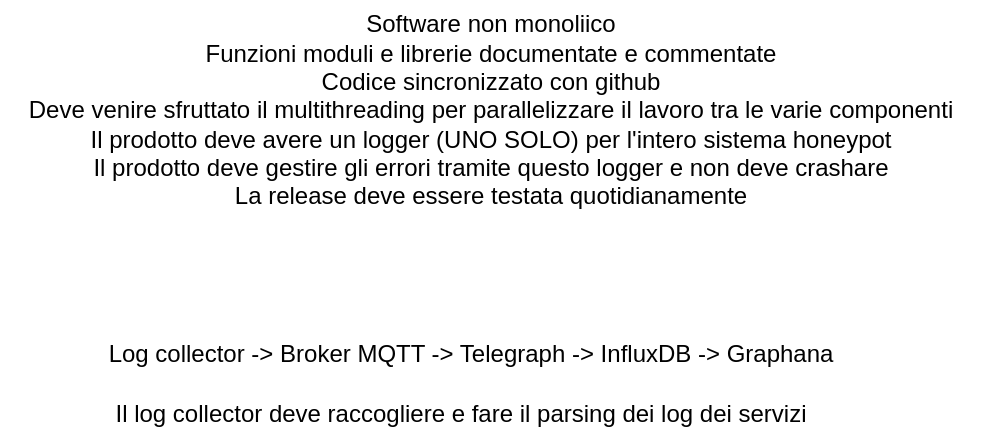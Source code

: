 <mxfile version="27.0.9" pages="3">
  <diagram id="xN5x6U7VqkhNpMYfdrum" name="Pagina-3">
    <mxGraphModel dx="1426" dy="841" grid="1" gridSize="10" guides="1" tooltips="1" connect="1" arrows="1" fold="1" page="1" pageScale="1" pageWidth="827" pageHeight="1169" math="0" shadow="0">
      <root>
        <mxCell id="0" />
        <mxCell id="1" parent="0" />
        <mxCell id="XEdPZ9z6FTMDKz0GWdOZ-1" value="Software non monoliico&lt;div&gt;Funzioni moduli e librerie documentate e commentate&lt;/div&gt;&lt;div&gt;Codice sincronizzato con github&lt;/div&gt;&lt;div&gt;Deve venire sfruttato il multithreading per parallelizzare il lavoro tra le varie componenti&lt;/div&gt;&lt;div&gt;Il prodotto deve avere un logger (UNO SOLO) per l&#39;intero sistema honeypot&lt;/div&gt;&lt;div&gt;Il prodotto deve gestire gli errori tramite questo logger e non deve crashare&lt;/div&gt;&lt;div&gt;La release deve essere testata quotidianamente&lt;/div&gt;" style="text;html=1;align=center;verticalAlign=middle;resizable=0;points=[];autosize=1;strokeColor=none;fillColor=none;" vertex="1" parent="1">
          <mxGeometry x="180" y="110" width="490" height="110" as="geometry" />
        </mxCell>
        <mxCell id="XEdPZ9z6FTMDKz0GWdOZ-2" value="Log collector -&amp;gt; Broker MQTT -&amp;gt; Telegraph -&amp;gt; InfluxDB -&amp;gt; Graphana" style="text;html=1;align=center;verticalAlign=middle;resizable=0;points=[];autosize=1;strokeColor=none;fillColor=none;" vertex="1" parent="1">
          <mxGeometry x="220" y="272" width="390" height="30" as="geometry" />
        </mxCell>
        <mxCell id="XEdPZ9z6FTMDKz0GWdOZ-3" value="Il log collector deve raccogliere e fare il parsing dei log dei servizi" style="text;html=1;align=center;verticalAlign=middle;resizable=0;points=[];autosize=1;strokeColor=none;fillColor=none;" vertex="1" parent="1">
          <mxGeometry x="225" y="302" width="370" height="30" as="geometry" />
        </mxCell>
      </root>
    </mxGraphModel>
  </diagram>
  <diagram name="Diagramma di flusso" id="OJTAx1E-zGRAdYcA4EYE">
    <mxGraphModel dx="3204" dy="1402" grid="1" gridSize="10" guides="1" tooltips="1" connect="1" arrows="1" fold="1" page="1" pageScale="1" pageWidth="827" pageHeight="1169" math="0" shadow="0">
      <root>
        <mxCell id="0" />
        <mxCell id="1" parent="0" />
        <mxCell id="SJIwrBueYrAvOL3O_ICt-12" value="" style="rounded=0;whiteSpace=wrap;html=1;" parent="1" vertex="1">
          <mxGeometry x="240" y="358" width="870" height="362" as="geometry" />
        </mxCell>
        <mxCell id="SJIwrBueYrAvOL3O_ICt-7" value="InfluxDB" style="rounded=0;whiteSpace=wrap;html=1;" parent="1" vertex="1">
          <mxGeometry x="-400" y="509" width="120" height="60" as="geometry" />
        </mxCell>
        <mxCell id="SJIwrBueYrAvOL3O_ICt-8" value="Grafana" style="rounded=0;whiteSpace=wrap;html=1;" parent="1" vertex="1">
          <mxGeometry x="-600" y="510" width="120" height="60" as="geometry" />
        </mxCell>
        <mxCell id="SJIwrBueYrAvOL3O_ICt-9" value="MQTT&lt;div&gt;Broker&lt;/div&gt;" style="rounded=0;whiteSpace=wrap;html=1;" parent="1" vertex="1">
          <mxGeometry x="80" y="480" width="80" height="120" as="geometry" />
        </mxCell>
        <mxCell id="SJIwrBueYrAvOL3O_ICt-10" value="python_log_collector" style="rounded=0;whiteSpace=wrap;html=1;" parent="1" vertex="1">
          <mxGeometry x="510" y="510" width="120" height="60" as="geometry" />
        </mxCell>
        <mxCell id="SJIwrBueYrAvOL3O_ICt-11" value="bash_history" style="rounded=0;whiteSpace=wrap;html=1;" parent="1" vertex="1">
          <mxGeometry x="510" y="620" width="120" height="60" as="geometry" />
        </mxCell>
        <mxCell id="SJIwrBueYrAvOL3O_ICt-13" value="Honeypot&lt;div&gt;Linux&lt;/div&gt;" style="rounded=0;whiteSpace=wrap;html=1;" parent="1" vertex="1">
          <mxGeometry x="240" y="298" width="870" height="60" as="geometry" />
        </mxCell>
        <mxCell id="SJIwrBueYrAvOL3O_ICt-14" value="Malicious User" style="shape=umlActor;verticalLabelPosition=bottom;verticalAlign=top;html=1;outlineConnect=0;" parent="1" vertex="1">
          <mxGeometry x="1330" y="500" width="30" height="60" as="geometry" />
        </mxCell>
        <mxCell id="SJIwrBueYrAvOL3O_ICt-15" value="" style="endArrow=classic;html=1;rounded=0;" parent="1" source="SJIwrBueYrAvOL3O_ICt-6" target="SJIwrBueYrAvOL3O_ICt-9" edge="1">
          <mxGeometry width="50" height="50" relative="1" as="geometry">
            <mxPoint x="10" y="670" as="sourcePoint" />
            <mxPoint x="20" y="610" as="targetPoint" />
          </mxGeometry>
        </mxCell>
        <mxCell id="SJIwrBueYrAvOL3O_ICt-16" value="" style="endArrow=classic;html=1;rounded=0;exitX=0;exitY=0.5;exitDx=0;exitDy=0;entryX=1;entryY=0.5;entryDx=0;entryDy=0;" parent="1" source="SJIwrBueYrAvOL3O_ICt-10" target="SJIwrBueYrAvOL3O_ICt-9" edge="1">
          <mxGeometry width="50" height="50" relative="1" as="geometry">
            <mxPoint x="330" y="490" as="sourcePoint" />
            <mxPoint x="380" y="440" as="targetPoint" />
          </mxGeometry>
        </mxCell>
        <mxCell id="SJIwrBueYrAvOL3O_ICt-17" value="" style="endArrow=classic;html=1;rounded=0;exitX=0.5;exitY=0;exitDx=0;exitDy=0;" parent="1" source="SJIwrBueYrAvOL3O_ICt-11" target="SJIwrBueYrAvOL3O_ICt-10" edge="1">
          <mxGeometry width="50" height="50" relative="1" as="geometry">
            <mxPoint x="410" y="619" as="sourcePoint" />
            <mxPoint x="460" y="569" as="targetPoint" />
          </mxGeometry>
        </mxCell>
        <mxCell id="SJIwrBueYrAvOL3O_ICt-19" value="cowrie&lt;div&gt;SSH dummy&lt;/div&gt;" style="rounded=0;whiteSpace=wrap;html=1;" parent="1" vertex="1">
          <mxGeometry x="1050" y="460" width="120" height="60" as="geometry" />
        </mxCell>
        <mxCell id="SJIwrBueYrAvOL3O_ICt-20" value="FTP" style="rounded=0;whiteSpace=wrap;html=1;" parent="1" vertex="1">
          <mxGeometry x="1050" y="540" width="120" height="60" as="geometry" />
        </mxCell>
        <mxCell id="SJIwrBueYrAvOL3O_ICt-22" value="" style="endArrow=none;html=1;rounded=0;" parent="1" edge="1">
          <mxGeometry width="50" height="50" relative="1" as="geometry">
            <mxPoint x="1260" y="530" as="sourcePoint" />
            <mxPoint x="1330" y="530" as="targetPoint" />
          </mxGeometry>
        </mxCell>
        <mxCell id="SJIwrBueYrAvOL3O_ICt-24" value="" style="endArrow=none;html=1;rounded=0;" parent="1" edge="1">
          <mxGeometry width="50" height="50" relative="1" as="geometry">
            <mxPoint x="1260" y="570" as="sourcePoint" />
            <mxPoint x="1260" y="490" as="targetPoint" />
          </mxGeometry>
        </mxCell>
        <mxCell id="SJIwrBueYrAvOL3O_ICt-27" value="" style="endArrow=classic;html=1;rounded=0;entryX=1;entryY=0.5;entryDx=0;entryDy=0;" parent="1" edge="1">
          <mxGeometry width="50" height="50" relative="1" as="geometry">
            <mxPoint x="1260" y="489.66" as="sourcePoint" />
            <mxPoint x="1170" y="489.66" as="targetPoint" />
          </mxGeometry>
        </mxCell>
        <mxCell id="SJIwrBueYrAvOL3O_ICt-28" value="" style="endArrow=classic;html=1;rounded=0;entryX=1;entryY=0.5;entryDx=0;entryDy=0;" parent="1" edge="1">
          <mxGeometry width="50" height="50" relative="1" as="geometry">
            <mxPoint x="1260" y="569.31" as="sourcePoint" />
            <mxPoint x="1170" y="569.31" as="targetPoint" />
          </mxGeometry>
        </mxCell>
        <mxCell id="SJIwrBueYrAvOL3O_ICt-36" value="" style="endArrow=none;html=1;rounded=0;" parent="1" edge="1">
          <mxGeometry width="50" height="50" relative="1" as="geometry">
            <mxPoint x="740" y="570.33" as="sourcePoint" />
            <mxPoint x="740" y="490.33" as="targetPoint" />
          </mxGeometry>
        </mxCell>
        <mxCell id="SJIwrBueYrAvOL3O_ICt-38" value="" style="endArrow=classic;html=1;rounded=0;entryX=1;entryY=0.5;entryDx=0;entryDy=0;" parent="1" edge="1">
          <mxGeometry width="50" height="50" relative="1" as="geometry">
            <mxPoint x="740" y="489.66" as="sourcePoint" />
            <mxPoint x="830" y="489.66" as="targetPoint" />
          </mxGeometry>
        </mxCell>
        <mxCell id="SJIwrBueYrAvOL3O_ICt-39" value="" style="endArrow=classic;html=1;rounded=0;entryX=1;entryY=0.5;entryDx=0;entryDy=0;" parent="1" edge="1">
          <mxGeometry width="50" height="50" relative="1" as="geometry">
            <mxPoint x="740" y="569.31" as="sourcePoint" />
            <mxPoint x="830" y="569.31" as="targetPoint" />
          </mxGeometry>
        </mxCell>
        <mxCell id="SJIwrBueYrAvOL3O_ICt-41" value="" style="endArrow=none;html=1;rounded=0;exitX=1;exitY=0.5;exitDx=0;exitDy=0;" parent="1" source="SJIwrBueYrAvOL3O_ICt-10" edge="1">
          <mxGeometry width="50" height="50" relative="1" as="geometry">
            <mxPoint x="710" y="538.5" as="sourcePoint" />
            <mxPoint x="740" y="539" as="targetPoint" />
          </mxGeometry>
        </mxCell>
        <mxCell id="SJIwrBueYrAvOL3O_ICt-43" value="21" style="text;html=1;align=center;verticalAlign=middle;resizable=0;points=[];autosize=1;strokeColor=none;fillColor=none;" parent="1" vertex="1">
          <mxGeometry x="1190" y="538" width="40" height="30" as="geometry" />
        </mxCell>
        <mxCell id="SJIwrBueYrAvOL3O_ICt-44" value="22" style="text;html=1;align=center;verticalAlign=middle;resizable=0;points=[];autosize=1;strokeColor=none;fillColor=none;" parent="1" vertex="1">
          <mxGeometry x="1190" y="458" width="40" height="30" as="geometry" />
        </mxCell>
        <mxCell id="XffRLlX8YXGy_mDetvde-1" value="scan" style="text;html=1;align=center;verticalAlign=middle;resizable=0;points=[];autosize=1;strokeColor=none;fillColor=none;" parent="1" vertex="1">
          <mxGeometry x="1265" y="508" width="50" height="30" as="geometry" />
        </mxCell>
        <mxCell id="1IT_WYaAA2r4hprVY0aD-1" value="MQTT&lt;div&gt;Client&lt;/div&gt;" style="rounded=0;whiteSpace=wrap;html=1;" parent="1" vertex="1">
          <mxGeometry x="330" y="510" width="120" height="60" as="geometry" />
        </mxCell>
        <mxCell id="1IT_WYaAA2r4hprVY0aD-2" value="Connect" style="text;html=1;align=center;verticalAlign=middle;resizable=0;points=[];autosize=1;strokeColor=none;fillColor=none;" parent="1" vertex="1">
          <mxGeometry x="260" y="515" width="70" height="30" as="geometry" />
        </mxCell>
        <mxCell id="1IT_WYaAA2r4hprVY0aD-3" value="" style="endArrow=classic;html=1;rounded=0;" parent="1" edge="1">
          <mxGeometry width="50" height="50" relative="1" as="geometry">
            <mxPoint x="160" y="560" as="sourcePoint" />
            <mxPoint x="330" y="560" as="targetPoint" />
          </mxGeometry>
        </mxCell>
        <mxCell id="1IT_WYaAA2r4hprVY0aD-4" value="Connack" style="text;html=1;align=center;verticalAlign=middle;resizable=0;points=[];autosize=1;strokeColor=none;fillColor=none;" parent="1" vertex="1">
          <mxGeometry x="160" y="560" width="70" height="30" as="geometry" />
        </mxCell>
        <mxCell id="1IT_WYaAA2r4hprVY0aD-5" value="" style="endArrow=classic;html=1;rounded=0;" parent="1" source="SJIwrBueYrAvOL3O_ICt-6" target="SJIwrBueYrAvOL3O_ICt-7" edge="1">
          <mxGeometry width="50" height="50" relative="1" as="geometry">
            <mxPoint x="-280" y="539" as="sourcePoint" />
            <mxPoint x="-250" y="640" as="targetPoint" />
          </mxGeometry>
        </mxCell>
        <mxCell id="SJIwrBueYrAvOL3O_ICt-6" value="Telegraph" style="rounded=0;whiteSpace=wrap;html=1;" parent="1" vertex="1">
          <mxGeometry x="-170" y="510" width="120" height="60" as="geometry" />
        </mxCell>
        <mxCell id="1IT_WYaAA2r4hprVY0aD-6" value="" style="endArrow=classic;html=1;rounded=0;" parent="1" source="SJIwrBueYrAvOL3O_ICt-7" target="SJIwrBueYrAvOL3O_ICt-8" edge="1">
          <mxGeometry width="50" height="50" relative="1" as="geometry">
            <mxPoint x="-120" y="740" as="sourcePoint" />
            <mxPoint x="-480" y="680" as="targetPoint" />
          </mxGeometry>
        </mxCell>
        <mxCell id="1IT_WYaAA2r4hprVY0aD-7" value="mqtt_consumer" style="text;html=1;align=center;verticalAlign=middle;resizable=0;points=[];autosize=1;strokeColor=none;fillColor=none;" parent="1" vertex="1">
          <mxGeometry x="-60" y="515" width="110" height="30" as="geometry" />
        </mxCell>
        <mxCell id="1IT_WYaAA2r4hprVY0aD-11" value="logs" style="text;html=1;align=center;verticalAlign=middle;resizable=0;points=[];autosize=1;strokeColor=none;fillColor=none;" parent="1" vertex="1">
          <mxGeometry x="-440" y="515" width="50" height="30" as="geometry" />
        </mxCell>
        <mxCell id="1IT_WYaAA2r4hprVY0aD-12" value="log data" style="text;html=1;align=center;verticalAlign=middle;resizable=0;points=[];autosize=1;strokeColor=none;fillColor=none;" parent="1" vertex="1">
          <mxGeometry x="-230" y="515" width="70" height="30" as="geometry" />
        </mxCell>
        <mxCell id="PbCCnxW1PIjs6q8HIkkF-1" value="cowrie&lt;div&gt;parser&lt;/div&gt;" style="rounded=0;whiteSpace=wrap;html=1;" parent="1" vertex="1">
          <mxGeometry x="830" y="460" width="120" height="60" as="geometry" />
        </mxCell>
        <mxCell id="PbCCnxW1PIjs6q8HIkkF-2" value="&lt;div&gt;ftp&lt;/div&gt;&lt;div&gt;parser&lt;/div&gt;" style="rounded=0;whiteSpace=wrap;html=1;" parent="1" vertex="1">
          <mxGeometry x="830" y="540" width="120" height="60" as="geometry" />
        </mxCell>
        <mxCell id="PbCCnxW1PIjs6q8HIkkF-3" value="" style="endArrow=classic;html=1;rounded=0;" parent="1" source="PbCCnxW1PIjs6q8HIkkF-1" target="SJIwrBueYrAvOL3O_ICt-19" edge="1">
          <mxGeometry width="50" height="50" relative="1" as="geometry">
            <mxPoint x="960" y="489.5" as="sourcePoint" />
            <mxPoint x="1050" y="489.5" as="targetPoint" />
          </mxGeometry>
        </mxCell>
        <mxCell id="PbCCnxW1PIjs6q8HIkkF-4" value="" style="endArrow=classic;html=1;rounded=0;" parent="1" source="PbCCnxW1PIjs6q8HIkkF-2" target="SJIwrBueYrAvOL3O_ICt-20" edge="1">
          <mxGeometry width="50" height="50" relative="1" as="geometry">
            <mxPoint x="955" y="570.0" as="sourcePoint" />
            <mxPoint x="1045" y="570" as="targetPoint" />
          </mxGeometry>
        </mxCell>
      </root>
    </mxGraphModel>
  </diagram>
  <diagram id="G7-UpX7iSyqx6aXkQIhe" name="Diagramma delle classi Logger">
    <mxGraphModel dx="2852" dy="1682" grid="1" gridSize="10" guides="1" tooltips="1" connect="1" arrows="1" fold="1" page="1" pageScale="1" pageWidth="827" pageHeight="1169" math="0" shadow="0">
      <root>
        <mxCell id="0" />
        <mxCell id="1" parent="0" />
        <mxCell id="EWb6-vIa2LJka5ViZmFn-60" style="edgeStyle=orthogonalEdgeStyle;rounded=0;orthogonalLoop=1;jettySize=auto;html=1;endArrow=none;startFill=0;dashed=1;" parent="1" edge="1">
          <mxGeometry relative="1" as="geometry">
            <mxPoint x="880" y="1310" as="targetPoint" />
            <mxPoint x="1240" y="1310" as="sourcePoint" />
            <Array as="points">
              <mxPoint x="1095" y="1310.41" />
              <mxPoint x="1045" y="1310.41" />
            </Array>
          </mxGeometry>
        </mxCell>
        <mxCell id="EWb6-vIa2LJka5ViZmFn-61" style="edgeStyle=orthogonalEdgeStyle;rounded=0;orthogonalLoop=1;jettySize=auto;html=1;endArrow=none;startFill=0;dashed=1;" parent="1" source="QCmeBYBMexqe6wqpS28w-50" edge="1">
          <mxGeometry relative="1" as="geometry">
            <mxPoint x="880" y="1311" as="targetPoint" />
            <mxPoint x="890.0" y="1401" as="sourcePoint" />
            <Array as="points">
              <mxPoint x="880" y="1340" />
              <mxPoint x="880" y="1340" />
            </Array>
          </mxGeometry>
        </mxCell>
        <mxCell id="EWb6-vIa2LJka5ViZmFn-62" style="edgeStyle=orthogonalEdgeStyle;rounded=0;orthogonalLoop=1;jettySize=auto;html=1;endArrow=none;startFill=0;dashed=1;" parent="1" edge="1" source="QCmeBYBMexqe6wqpS28w-54">
          <mxGeometry relative="1" as="geometry">
            <mxPoint x="1059.76" y="1311" as="targetPoint" />
            <mxPoint x="1059.76" y="1401" as="sourcePoint" />
            <Array as="points" />
          </mxGeometry>
        </mxCell>
        <mxCell id="EWb6-vIa2LJka5ViZmFn-63" style="edgeStyle=orthogonalEdgeStyle;rounded=0;orthogonalLoop=1;jettySize=auto;html=1;endArrow=none;startFill=0;dashed=1;" parent="1" edge="1" source="QCmeBYBMexqe6wqpS28w-58">
          <mxGeometry relative="1" as="geometry">
            <mxPoint x="1240" y="1311" as="targetPoint" />
            <mxPoint x="1219.76" y="1401" as="sourcePoint" />
            <Array as="points">
              <mxPoint x="1240" y="1310" />
            </Array>
          </mxGeometry>
        </mxCell>
        <mxCell id="EWb6-vIa2LJka5ViZmFn-64" value="" style="endArrow=block;endSize=16;endFill=0;html=1;rounded=0;dashed=1;" parent="1" edge="1">
          <mxGeometry width="160" relative="1" as="geometry">
            <mxPoint x="1600" y="1276" as="sourcePoint" />
            <mxPoint x="1600.0" y="1226" as="targetPoint" />
          </mxGeometry>
        </mxCell>
        <mxCell id="EWb6-vIa2LJka5ViZmFn-65" style="edgeStyle=orthogonalEdgeStyle;rounded=0;orthogonalLoop=1;jettySize=auto;html=1;endArrow=none;startFill=0;dashed=1;" parent="1" edge="1">
          <mxGeometry relative="1" as="geometry">
            <mxPoint x="1440" y="1280" as="targetPoint" />
            <mxPoint x="1760" y="1275" as="sourcePoint" />
            <Array as="points">
              <mxPoint x="1635" y="1275.41" />
              <mxPoint x="1585" y="1275.41" />
            </Array>
          </mxGeometry>
        </mxCell>
        <mxCell id="EWb6-vIa2LJka5ViZmFn-66" style="edgeStyle=orthogonalEdgeStyle;rounded=0;orthogonalLoop=1;jettySize=auto;html=1;endArrow=none;startFill=0;dashed=1;" parent="1" edge="1" source="QCmeBYBMexqe6wqpS28w-70">
          <mxGeometry relative="1" as="geometry">
            <mxPoint x="1440" y="1276" as="targetPoint" />
            <mxPoint x="1430" y="1366" as="sourcePoint" />
            <Array as="points" />
          </mxGeometry>
        </mxCell>
        <mxCell id="EWb6-vIa2LJka5ViZmFn-68" style="edgeStyle=orthogonalEdgeStyle;rounded=0;orthogonalLoop=1;jettySize=auto;html=1;endArrow=none;startFill=0;dashed=1;" parent="1" edge="1" source="QCmeBYBMexqe6wqpS28w-74">
          <mxGeometry relative="1" as="geometry">
            <mxPoint x="1759.76" y="1276" as="targetPoint" />
            <mxPoint x="1759.76" y="1366" as="sourcePoint" />
            <Array as="points" />
          </mxGeometry>
        </mxCell>
        <mxCell id="EWb6-vIa2LJka5ViZmFn-73" value="" style="endArrow=none;html=1;rounded=0;" parent="1" source="QCmeBYBMexqe6wqpS28w-38" target="QCmeBYBMexqe6wqpS28w-18" edge="1">
          <mxGeometry width="50" height="50" relative="1" as="geometry">
            <mxPoint x="1030.0" y="890" as="sourcePoint" />
            <mxPoint x="1030.0" y="800.0" as="targetPoint" />
          </mxGeometry>
        </mxCell>
        <mxCell id="EWb6-vIa2LJka5ViZmFn-75" value="" style="endArrow=open;html=1;endSize=12;startArrow=diamondThin;startSize=14;startFill=0;edgeStyle=orthogonalEdgeStyle;align=left;verticalAlign=bottom;rounded=0;" parent="1" source="QCmeBYBMexqe6wqpS28w-38" target="QCmeBYBMexqe6wqpS28w-66" edge="1">
          <mxGeometry x="-1" y="3" relative="1" as="geometry">
            <mxPoint x="1100.0" y="920" as="sourcePoint" />
            <mxPoint x="1560.0" y="1130" as="targetPoint" />
            <Array as="points">
              <mxPoint x="1560" y="920" />
            </Array>
          </mxGeometry>
        </mxCell>
        <mxCell id="EWb6-vIa2LJka5ViZmFn-76" value="" style="endArrow=open;html=1;endSize=12;startArrow=diamondThin;startSize=14;startFill=0;edgeStyle=orthogonalEdgeStyle;align=left;verticalAlign=bottom;rounded=0;" parent="1" source="QCmeBYBMexqe6wqpS28w-38" target="QCmeBYBMexqe6wqpS28w-46" edge="1">
          <mxGeometry x="-1" y="3" relative="1" as="geometry">
            <mxPoint x="1030.0" y="1010" as="sourcePoint" />
            <mxPoint x="1030.0" y="1130" as="targetPoint" />
          </mxGeometry>
        </mxCell>
        <mxCell id="EWb6-vIa2LJka5ViZmFn-86" value="" style="endArrow=open;endFill=1;endSize=12;html=1;rounded=0;" parent="1" source="QCmeBYBMexqe6wqpS28w-30" target="QCmeBYBMexqe6wqpS28w-34" edge="1">
          <mxGeometry width="160" relative="1" as="geometry">
            <mxPoint x="936" y="540.0" as="sourcePoint" />
            <mxPoint x="760" y="540.0" as="targetPoint" />
          </mxGeometry>
        </mxCell>
        <mxCell id="EWb6-vIa2LJka5ViZmFn-87" value="" style="endArrow=open;endFill=1;endSize=12;html=1;rounded=0;" parent="1" source="QCmeBYBMexqe6wqpS28w-30" target="QCmeBYBMexqe6wqpS28w-18" edge="1">
          <mxGeometry width="160" relative="1" as="geometry">
            <mxPoint x="1007.2" y="600.0" as="sourcePoint" />
            <mxPoint x="1008.8" y="680.0" as="targetPoint" />
          </mxGeometry>
        </mxCell>
        <mxCell id="EWb6-vIa2LJka5ViZmFn-88" value="" style="endArrow=open;endFill=1;endSize=12;html=1;rounded=0;" parent="1" source="QCmeBYBMexqe6wqpS28w-26" target="QCmeBYBMexqe6wqpS28w-30" edge="1">
          <mxGeometry width="160" relative="1" as="geometry">
            <mxPoint x="1200.0" y="540.0" as="sourcePoint" />
            <mxPoint x="1076" y="540.0" as="targetPoint" />
          </mxGeometry>
        </mxCell>
        <mxCell id="EWb6-vIa2LJka5ViZmFn-89" value="" style="endArrow=none;html=1;rounded=0;" parent="1" source="QCmeBYBMexqe6wqpS28w-18" target="QCmeBYBMexqe6wqpS28w-22" edge="1">
          <mxGeometry width="50" height="50" relative="1" as="geometry">
            <mxPoint x="1080.0" y="740.0" as="sourcePoint" />
            <mxPoint x="1200.0" y="740.0" as="targetPoint" />
          </mxGeometry>
        </mxCell>
        <mxCell id="QCmeBYBMexqe6wqpS28w-6" value="" style="endArrow=open;endSize=12;dashed=1;html=1;rounded=0;" edge="1" parent="1" source="QCmeBYBMexqe6wqpS28w-38" target="QCmeBYBMexqe6wqpS28w-42">
          <mxGeometry x="0.046" y="-137" width="160" relative="1" as="geometry">
            <mxPoint x="960.0" y="950" as="sourcePoint" />
            <mxPoint x="757.75" y="1130" as="targetPoint" />
            <Array as="points">
              <mxPoint x="720" y="930" />
            </Array>
            <mxPoint as="offset" />
          </mxGeometry>
        </mxCell>
        <mxCell id="QCmeBYBMexqe6wqpS28w-9" value="use" style="edgeLabel;html=1;align=center;verticalAlign=middle;resizable=0;points=[];" vertex="1" connectable="0" parent="QCmeBYBMexqe6wqpS28w-6">
          <mxGeometry x="-0.337" y="-1" relative="1" as="geometry">
            <mxPoint as="offset" />
          </mxGeometry>
        </mxCell>
        <mxCell id="QCmeBYBMexqe6wqpS28w-10" value="return" style="html=1;verticalAlign=bottom;endArrow=open;dashed=1;endSize=8;curved=0;rounded=0;" edge="1" parent="1" source="QCmeBYBMexqe6wqpS28w-42" target="QCmeBYBMexqe6wqpS28w-46">
          <mxGeometry relative="1" as="geometry">
            <mxPoint x="827" y="1190" as="sourcePoint" />
            <mxPoint x="960.0" y="1190" as="targetPoint" />
          </mxGeometry>
        </mxCell>
        <mxCell id="QCmeBYBMexqe6wqpS28w-15" value="Use" style="endArrow=open;endSize=12;dashed=1;html=1;rounded=0;exitX=0.994;exitY=-0.038;exitDx=0;exitDy=0;exitPerimeter=0;" edge="1" parent="1" source="QCmeBYBMexqe6wqpS28w-41" target="QCmeBYBMexqe6wqpS28w-62">
          <mxGeometry width="160" relative="1" as="geometry">
            <mxPoint x="1100.0" y="950" as="sourcePoint" />
            <mxPoint x="1300.0" y="1130" as="targetPoint" />
            <Array as="points">
              <mxPoint x="1290" y="950" />
            </Array>
          </mxGeometry>
        </mxCell>
        <mxCell id="QCmeBYBMexqe6wqpS28w-16" value="return" style="html=1;verticalAlign=bottom;endArrow=open;dashed=1;endSize=8;curved=0;rounded=0;" edge="1" parent="1" source="QCmeBYBMexqe6wqpS28w-62" target="QCmeBYBMexqe6wqpS28w-66">
          <mxGeometry relative="1" as="geometry">
            <mxPoint x="1370.0" y="1190" as="sourcePoint" />
            <mxPoint x="1490.0" y="1190" as="targetPoint" />
          </mxGeometry>
        </mxCell>
        <mxCell id="QCmeBYBMexqe6wqpS28w-17" value="&amp;lt;&amp;lt;Singleton&amp;gt;&amp;gt;" style="text;html=1;align=center;verticalAlign=middle;resizable=0;points=[];autosize=1;strokeColor=none;fillColor=none;" vertex="1" parent="1">
          <mxGeometry x="820" y="697" width="100" height="30" as="geometry" />
        </mxCell>
        <mxCell id="QCmeBYBMexqe6wqpS28w-18" value="LogManager" style="swimlane;fontStyle=1;align=center;verticalAlign=top;childLayout=stackLayout;horizontal=1;startSize=26;horizontalStack=0;resizeParent=1;resizeParentMax=0;resizeLast=0;collapsible=1;marginBottom=0;whiteSpace=wrap;html=1;" vertex="1" parent="1">
          <mxGeometry x="920" y="697" width="160" height="86" as="geometry" />
        </mxCell>
        <mxCell id="QCmeBYBMexqe6wqpS28w-19" value="- _instance: Logger" style="text;strokeColor=none;fillColor=none;align=left;verticalAlign=top;spacingLeft=4;spacingRight=4;overflow=hidden;rotatable=0;points=[[0,0.5],[1,0.5]];portConstraint=eastwest;whiteSpace=wrap;html=1;" vertex="1" parent="QCmeBYBMexqe6wqpS28w-18">
          <mxGeometry y="26" width="160" height="26" as="geometry" />
        </mxCell>
        <mxCell id="QCmeBYBMexqe6wqpS28w-20" value="" style="line;strokeWidth=1;fillColor=none;align=left;verticalAlign=middle;spacingTop=-1;spacingLeft=3;spacingRight=3;rotatable=0;labelPosition=right;points=[];portConstraint=eastwest;strokeColor=inherit;" vertex="1" parent="QCmeBYBMexqe6wqpS28w-18">
          <mxGeometry y="52" width="160" height="8" as="geometry" />
        </mxCell>
        <mxCell id="QCmeBYBMexqe6wqpS28w-21" value="+ get_instance(): Logger" style="text;strokeColor=none;fillColor=none;align=left;verticalAlign=top;spacingLeft=4;spacingRight=4;overflow=hidden;rotatable=0;points=[[0,0.5],[1,0.5]];portConstraint=eastwest;whiteSpace=wrap;html=1;" vertex="1" parent="QCmeBYBMexqe6wqpS28w-18">
          <mxGeometry y="60" width="160" height="26" as="geometry" />
        </mxCell>
        <mxCell id="QCmeBYBMexqe6wqpS28w-22" value="&lt;span style=&quot;font-weight: 400;&quot;&gt;CustomFormatter&lt;/span&gt;" style="swimlane;fontStyle=1;align=center;verticalAlign=top;childLayout=stackLayout;horizontal=1;startSize=26;horizontalStack=0;resizeParent=1;resizeParentMax=0;resizeLast=0;collapsible=1;marginBottom=0;whiteSpace=wrap;html=1;" vertex="1" parent="1">
          <mxGeometry x="1200" y="697" width="160" height="86" as="geometry" />
        </mxCell>
        <mxCell id="QCmeBYBMexqe6wqpS28w-23" value="+ field: type" style="text;strokeColor=none;fillColor=none;align=left;verticalAlign=top;spacingLeft=4;spacingRight=4;overflow=hidden;rotatable=0;points=[[0,0.5],[1,0.5]];portConstraint=eastwest;whiteSpace=wrap;html=1;" vertex="1" parent="QCmeBYBMexqe6wqpS28w-22">
          <mxGeometry y="26" width="160" height="26" as="geometry" />
        </mxCell>
        <mxCell id="QCmeBYBMexqe6wqpS28w-24" value="" style="line;strokeWidth=1;fillColor=none;align=left;verticalAlign=middle;spacingTop=-1;spacingLeft=3;spacingRight=3;rotatable=0;labelPosition=right;points=[];portConstraint=eastwest;strokeColor=inherit;" vertex="1" parent="QCmeBYBMexqe6wqpS28w-22">
          <mxGeometry y="52" width="160" height="8" as="geometry" />
        </mxCell>
        <mxCell id="QCmeBYBMexqe6wqpS28w-25" value="+ method(type): type" style="text;strokeColor=none;fillColor=none;align=left;verticalAlign=top;spacingLeft=4;spacingRight=4;overflow=hidden;rotatable=0;points=[[0,0.5],[1,0.5]];portConstraint=eastwest;whiteSpace=wrap;html=1;" vertex="1" parent="QCmeBYBMexqe6wqpS28w-22">
          <mxGeometry y="60" width="160" height="26" as="geometry" />
        </mxCell>
        <mxCell id="QCmeBYBMexqe6wqpS28w-26" value="&lt;span style=&quot;font-weight: 400;&quot;&gt;ThreadManager&lt;/span&gt;" style="swimlane;fontStyle=1;align=center;verticalAlign=top;childLayout=stackLayout;horizontal=1;startSize=26;horizontalStack=0;resizeParent=1;resizeParentMax=0;resizeLast=0;collapsible=1;marginBottom=0;whiteSpace=wrap;html=1;" vertex="1" parent="1">
          <mxGeometry x="1200" y="490" width="160" height="86" as="geometry" />
        </mxCell>
        <mxCell id="QCmeBYBMexqe6wqpS28w-27" value="+ field: type" style="text;strokeColor=none;fillColor=none;align=left;verticalAlign=top;spacingLeft=4;spacingRight=4;overflow=hidden;rotatable=0;points=[[0,0.5],[1,0.5]];portConstraint=eastwest;whiteSpace=wrap;html=1;" vertex="1" parent="QCmeBYBMexqe6wqpS28w-26">
          <mxGeometry y="26" width="160" height="26" as="geometry" />
        </mxCell>
        <mxCell id="QCmeBYBMexqe6wqpS28w-28" value="" style="line;strokeWidth=1;fillColor=none;align=left;verticalAlign=middle;spacingTop=-1;spacingLeft=3;spacingRight=3;rotatable=0;labelPosition=right;points=[];portConstraint=eastwest;strokeColor=inherit;" vertex="1" parent="QCmeBYBMexqe6wqpS28w-26">
          <mxGeometry y="52" width="160" height="8" as="geometry" />
        </mxCell>
        <mxCell id="QCmeBYBMexqe6wqpS28w-29" value="+ method(type): type" style="text;strokeColor=none;fillColor=none;align=left;verticalAlign=top;spacingLeft=4;spacingRight=4;overflow=hidden;rotatable=0;points=[[0,0.5],[1,0.5]];portConstraint=eastwest;whiteSpace=wrap;html=1;" vertex="1" parent="QCmeBYBMexqe6wqpS28w-26">
          <mxGeometry y="60" width="160" height="26" as="geometry" />
        </mxCell>
        <mxCell id="QCmeBYBMexqe6wqpS28w-30" value="&lt;span style=&quot;font-weight: 400;&quot;&gt;ContainerListener&lt;/span&gt;" style="swimlane;fontStyle=1;align=center;verticalAlign=top;childLayout=stackLayout;horizontal=1;startSize=26;horizontalStack=0;resizeParent=1;resizeParentMax=0;resizeLast=0;collapsible=1;marginBottom=0;whiteSpace=wrap;html=1;" vertex="1" parent="1">
          <mxGeometry x="920" y="490" width="160" height="86" as="geometry" />
        </mxCell>
        <mxCell id="QCmeBYBMexqe6wqpS28w-31" value="+ field: type" style="text;strokeColor=none;fillColor=none;align=left;verticalAlign=top;spacingLeft=4;spacingRight=4;overflow=hidden;rotatable=0;points=[[0,0.5],[1,0.5]];portConstraint=eastwest;whiteSpace=wrap;html=1;" vertex="1" parent="QCmeBYBMexqe6wqpS28w-30">
          <mxGeometry y="26" width="160" height="26" as="geometry" />
        </mxCell>
        <mxCell id="QCmeBYBMexqe6wqpS28w-32" value="" style="line;strokeWidth=1;fillColor=none;align=left;verticalAlign=middle;spacingTop=-1;spacingLeft=3;spacingRight=3;rotatable=0;labelPosition=right;points=[];portConstraint=eastwest;strokeColor=inherit;" vertex="1" parent="QCmeBYBMexqe6wqpS28w-30">
          <mxGeometry y="52" width="160" height="8" as="geometry" />
        </mxCell>
        <mxCell id="QCmeBYBMexqe6wqpS28w-33" value="+ method(type): type" style="text;strokeColor=none;fillColor=none;align=left;verticalAlign=top;spacingLeft=4;spacingRight=4;overflow=hidden;rotatable=0;points=[[0,0.5],[1,0.5]];portConstraint=eastwest;whiteSpace=wrap;html=1;" vertex="1" parent="QCmeBYBMexqe6wqpS28w-30">
          <mxGeometry y="60" width="160" height="26" as="geometry" />
        </mxCell>
        <mxCell id="QCmeBYBMexqe6wqpS28w-34" value="&lt;span style=&quot;font-weight: 400;&quot;&gt;ContainerHandler&lt;/span&gt;" style="swimlane;fontStyle=1;align=center;verticalAlign=top;childLayout=stackLayout;horizontal=1;startSize=26;horizontalStack=0;resizeParent=1;resizeParentMax=0;resizeLast=0;collapsible=1;marginBottom=0;whiteSpace=wrap;html=1;" vertex="1" parent="1">
          <mxGeometry x="590" y="490" width="160" height="86" as="geometry" />
        </mxCell>
        <mxCell id="QCmeBYBMexqe6wqpS28w-35" value="+ field: type" style="text;strokeColor=none;fillColor=none;align=left;verticalAlign=top;spacingLeft=4;spacingRight=4;overflow=hidden;rotatable=0;points=[[0,0.5],[1,0.5]];portConstraint=eastwest;whiteSpace=wrap;html=1;" vertex="1" parent="QCmeBYBMexqe6wqpS28w-34">
          <mxGeometry y="26" width="160" height="26" as="geometry" />
        </mxCell>
        <mxCell id="QCmeBYBMexqe6wqpS28w-36" value="" style="line;strokeWidth=1;fillColor=none;align=left;verticalAlign=middle;spacingTop=-1;spacingLeft=3;spacingRight=3;rotatable=0;labelPosition=right;points=[];portConstraint=eastwest;strokeColor=inherit;" vertex="1" parent="QCmeBYBMexqe6wqpS28w-34">
          <mxGeometry y="52" width="160" height="8" as="geometry" />
        </mxCell>
        <mxCell id="QCmeBYBMexqe6wqpS28w-37" value="+ method(type): type" style="text;strokeColor=none;fillColor=none;align=left;verticalAlign=top;spacingLeft=4;spacingRight=4;overflow=hidden;rotatable=0;points=[[0,0.5],[1,0.5]];portConstraint=eastwest;whiteSpace=wrap;html=1;" vertex="1" parent="QCmeBYBMexqe6wqpS28w-34">
          <mxGeometry y="60" width="160" height="26" as="geometry" />
        </mxCell>
        <mxCell id="QCmeBYBMexqe6wqpS28w-38" value="&lt;span style=&quot;font-weight: 400;&quot;&gt;LogCollector&lt;/span&gt;" style="swimlane;fontStyle=1;align=center;verticalAlign=top;childLayout=stackLayout;horizontal=1;startSize=26;horizontalStack=0;resizeParent=1;resizeParentMax=0;resizeLast=0;collapsible=1;marginBottom=0;whiteSpace=wrap;html=1;" vertex="1" parent="1">
          <mxGeometry x="920" y="890" width="160" height="86" as="geometry" />
        </mxCell>
        <mxCell id="QCmeBYBMexqe6wqpS28w-39" value="+ field: type" style="text;strokeColor=none;fillColor=none;align=left;verticalAlign=top;spacingLeft=4;spacingRight=4;overflow=hidden;rotatable=0;points=[[0,0.5],[1,0.5]];portConstraint=eastwest;whiteSpace=wrap;html=1;" vertex="1" parent="QCmeBYBMexqe6wqpS28w-38">
          <mxGeometry y="26" width="160" height="26" as="geometry" />
        </mxCell>
        <mxCell id="QCmeBYBMexqe6wqpS28w-40" value="" style="line;strokeWidth=1;fillColor=none;align=left;verticalAlign=middle;spacingTop=-1;spacingLeft=3;spacingRight=3;rotatable=0;labelPosition=right;points=[];portConstraint=eastwest;strokeColor=inherit;" vertex="1" parent="QCmeBYBMexqe6wqpS28w-38">
          <mxGeometry y="52" width="160" height="8" as="geometry" />
        </mxCell>
        <mxCell id="QCmeBYBMexqe6wqpS28w-41" value="+ method(type): type" style="text;strokeColor=none;fillColor=none;align=left;verticalAlign=top;spacingLeft=4;spacingRight=4;overflow=hidden;rotatable=0;points=[[0,0.5],[1,0.5]];portConstraint=eastwest;whiteSpace=wrap;html=1;" vertex="1" parent="QCmeBYBMexqe6wqpS28w-38">
          <mxGeometry y="60" width="160" height="26" as="geometry" />
        </mxCell>
        <mxCell id="QCmeBYBMexqe6wqpS28w-42" value="&lt;span style=&quot;font-weight: 400;&quot;&gt;ParserFactory&lt;/span&gt;" style="swimlane;fontStyle=1;align=center;verticalAlign=top;childLayout=stackLayout;horizontal=1;startSize=26;horizontalStack=0;resizeParent=1;resizeParentMax=0;resizeLast=0;collapsible=1;marginBottom=0;whiteSpace=wrap;html=1;" vertex="1" parent="1">
          <mxGeometry x="640" y="1147" width="160" height="86" as="geometry" />
        </mxCell>
        <mxCell id="QCmeBYBMexqe6wqpS28w-43" value="+ field: type" style="text;strokeColor=none;fillColor=none;align=left;verticalAlign=top;spacingLeft=4;spacingRight=4;overflow=hidden;rotatable=0;points=[[0,0.5],[1,0.5]];portConstraint=eastwest;whiteSpace=wrap;html=1;" vertex="1" parent="QCmeBYBMexqe6wqpS28w-42">
          <mxGeometry y="26" width="160" height="26" as="geometry" />
        </mxCell>
        <mxCell id="QCmeBYBMexqe6wqpS28w-44" value="" style="line;strokeWidth=1;fillColor=none;align=left;verticalAlign=middle;spacingTop=-1;spacingLeft=3;spacingRight=3;rotatable=0;labelPosition=right;points=[];portConstraint=eastwest;strokeColor=inherit;" vertex="1" parent="QCmeBYBMexqe6wqpS28w-42">
          <mxGeometry y="52" width="160" height="8" as="geometry" />
        </mxCell>
        <mxCell id="QCmeBYBMexqe6wqpS28w-45" value="+ method(type): type" style="text;strokeColor=none;fillColor=none;align=left;verticalAlign=top;spacingLeft=4;spacingRight=4;overflow=hidden;rotatable=0;points=[[0,0.5],[1,0.5]];portConstraint=eastwest;whiteSpace=wrap;html=1;" vertex="1" parent="QCmeBYBMexqe6wqpS28w-42">
          <mxGeometry y="60" width="160" height="26" as="geometry" />
        </mxCell>
        <mxCell id="QCmeBYBMexqe6wqpS28w-46" value="&lt;span style=&quot;font-weight: 400;&quot;&gt;InterfaceLogParser&lt;/span&gt;" style="swimlane;fontStyle=1;align=center;verticalAlign=top;childLayout=stackLayout;horizontal=1;startSize=26;horizontalStack=0;resizeParent=1;resizeParentMax=0;resizeLast=0;collapsible=1;marginBottom=0;whiteSpace=wrap;html=1;" vertex="1" parent="1">
          <mxGeometry x="980" y="1147" width="160" height="86" as="geometry" />
        </mxCell>
        <mxCell id="QCmeBYBMexqe6wqpS28w-47" value="+ field: type" style="text;strokeColor=none;fillColor=none;align=left;verticalAlign=top;spacingLeft=4;spacingRight=4;overflow=hidden;rotatable=0;points=[[0,0.5],[1,0.5]];portConstraint=eastwest;whiteSpace=wrap;html=1;" vertex="1" parent="QCmeBYBMexqe6wqpS28w-46">
          <mxGeometry y="26" width="160" height="26" as="geometry" />
        </mxCell>
        <mxCell id="QCmeBYBMexqe6wqpS28w-48" value="" style="line;strokeWidth=1;fillColor=none;align=left;verticalAlign=middle;spacingTop=-1;spacingLeft=3;spacingRight=3;rotatable=0;labelPosition=right;points=[];portConstraint=eastwest;strokeColor=inherit;" vertex="1" parent="QCmeBYBMexqe6wqpS28w-46">
          <mxGeometry y="52" width="160" height="8" as="geometry" />
        </mxCell>
        <mxCell id="QCmeBYBMexqe6wqpS28w-49" value="+ method(type): type" style="text;strokeColor=none;fillColor=none;align=left;verticalAlign=top;spacingLeft=4;spacingRight=4;overflow=hidden;rotatable=0;points=[[0,0.5],[1,0.5]];portConstraint=eastwest;whiteSpace=wrap;html=1;" vertex="1" parent="QCmeBYBMexqe6wqpS28w-46">
          <mxGeometry y="60" width="160" height="26" as="geometry" />
        </mxCell>
        <mxCell id="QCmeBYBMexqe6wqpS28w-50" value="&lt;span style=&quot;font-weight: 400;&quot;&gt;ConcreteParser1&lt;/span&gt;" style="swimlane;fontStyle=1;align=center;verticalAlign=top;childLayout=stackLayout;horizontal=1;startSize=26;horizontalStack=0;resizeParent=1;resizeParentMax=0;resizeLast=0;collapsible=1;marginBottom=0;whiteSpace=wrap;html=1;" vertex="1" parent="1">
          <mxGeometry x="800" y="1401" width="160" height="86" as="geometry" />
        </mxCell>
        <mxCell id="QCmeBYBMexqe6wqpS28w-51" value="+ field: type" style="text;strokeColor=none;fillColor=none;align=left;verticalAlign=top;spacingLeft=4;spacingRight=4;overflow=hidden;rotatable=0;points=[[0,0.5],[1,0.5]];portConstraint=eastwest;whiteSpace=wrap;html=1;" vertex="1" parent="QCmeBYBMexqe6wqpS28w-50">
          <mxGeometry y="26" width="160" height="26" as="geometry" />
        </mxCell>
        <mxCell id="QCmeBYBMexqe6wqpS28w-52" value="" style="line;strokeWidth=1;fillColor=none;align=left;verticalAlign=middle;spacingTop=-1;spacingLeft=3;spacingRight=3;rotatable=0;labelPosition=right;points=[];portConstraint=eastwest;strokeColor=inherit;" vertex="1" parent="QCmeBYBMexqe6wqpS28w-50">
          <mxGeometry y="52" width="160" height="8" as="geometry" />
        </mxCell>
        <mxCell id="QCmeBYBMexqe6wqpS28w-53" value="+ method(type): type" style="text;strokeColor=none;fillColor=none;align=left;verticalAlign=top;spacingLeft=4;spacingRight=4;overflow=hidden;rotatable=0;points=[[0,0.5],[1,0.5]];portConstraint=eastwest;whiteSpace=wrap;html=1;" vertex="1" parent="QCmeBYBMexqe6wqpS28w-50">
          <mxGeometry y="60" width="160" height="26" as="geometry" />
        </mxCell>
        <mxCell id="QCmeBYBMexqe6wqpS28w-54" value="&lt;span style=&quot;font-weight: 400;&quot;&gt;ConcreteParser2&lt;/span&gt;" style="swimlane;fontStyle=1;align=center;verticalAlign=top;childLayout=stackLayout;horizontal=1;startSize=26;horizontalStack=0;resizeParent=1;resizeParentMax=0;resizeLast=0;collapsible=1;marginBottom=0;whiteSpace=wrap;html=1;" vertex="1" parent="1">
          <mxGeometry x="980" y="1401" width="160" height="86" as="geometry" />
        </mxCell>
        <mxCell id="QCmeBYBMexqe6wqpS28w-55" value="+ field: type" style="text;strokeColor=none;fillColor=none;align=left;verticalAlign=top;spacingLeft=4;spacingRight=4;overflow=hidden;rotatable=0;points=[[0,0.5],[1,0.5]];portConstraint=eastwest;whiteSpace=wrap;html=1;" vertex="1" parent="QCmeBYBMexqe6wqpS28w-54">
          <mxGeometry y="26" width="160" height="26" as="geometry" />
        </mxCell>
        <mxCell id="QCmeBYBMexqe6wqpS28w-56" value="" style="line;strokeWidth=1;fillColor=none;align=left;verticalAlign=middle;spacingTop=-1;spacingLeft=3;spacingRight=3;rotatable=0;labelPosition=right;points=[];portConstraint=eastwest;strokeColor=inherit;" vertex="1" parent="QCmeBYBMexqe6wqpS28w-54">
          <mxGeometry y="52" width="160" height="8" as="geometry" />
        </mxCell>
        <mxCell id="QCmeBYBMexqe6wqpS28w-57" value="+ method(type): type" style="text;strokeColor=none;fillColor=none;align=left;verticalAlign=top;spacingLeft=4;spacingRight=4;overflow=hidden;rotatable=0;points=[[0,0.5],[1,0.5]];portConstraint=eastwest;whiteSpace=wrap;html=1;" vertex="1" parent="QCmeBYBMexqe6wqpS28w-54">
          <mxGeometry y="60" width="160" height="26" as="geometry" />
        </mxCell>
        <mxCell id="QCmeBYBMexqe6wqpS28w-58" value="&lt;span style=&quot;font-weight: 400;&quot;&gt;ConcreteParser3&lt;/span&gt;" style="swimlane;fontStyle=1;align=center;verticalAlign=top;childLayout=stackLayout;horizontal=1;startSize=26;horizontalStack=0;resizeParent=1;resizeParentMax=0;resizeLast=0;collapsible=1;marginBottom=0;whiteSpace=wrap;html=1;" vertex="1" parent="1">
          <mxGeometry x="1160" y="1401" width="160" height="86" as="geometry" />
        </mxCell>
        <mxCell id="QCmeBYBMexqe6wqpS28w-59" value="+ field: type" style="text;strokeColor=none;fillColor=none;align=left;verticalAlign=top;spacingLeft=4;spacingRight=4;overflow=hidden;rotatable=0;points=[[0,0.5],[1,0.5]];portConstraint=eastwest;whiteSpace=wrap;html=1;" vertex="1" parent="QCmeBYBMexqe6wqpS28w-58">
          <mxGeometry y="26" width="160" height="26" as="geometry" />
        </mxCell>
        <mxCell id="QCmeBYBMexqe6wqpS28w-60" value="" style="line;strokeWidth=1;fillColor=none;align=left;verticalAlign=middle;spacingTop=-1;spacingLeft=3;spacingRight=3;rotatable=0;labelPosition=right;points=[];portConstraint=eastwest;strokeColor=inherit;" vertex="1" parent="QCmeBYBMexqe6wqpS28w-58">
          <mxGeometry y="52" width="160" height="8" as="geometry" />
        </mxCell>
        <mxCell id="QCmeBYBMexqe6wqpS28w-61" value="+ method(type): type" style="text;strokeColor=none;fillColor=none;align=left;verticalAlign=top;spacingLeft=4;spacingRight=4;overflow=hidden;rotatable=0;points=[[0,0.5],[1,0.5]];portConstraint=eastwest;whiteSpace=wrap;html=1;" vertex="1" parent="QCmeBYBMexqe6wqpS28w-58">
          <mxGeometry y="60" width="160" height="26" as="geometry" />
        </mxCell>
        <mxCell id="QCmeBYBMexqe6wqpS28w-62" value="&lt;span style=&quot;font-weight: 400;&quot;&gt;DataPublisherFactory&lt;/span&gt;" style="swimlane;fontStyle=1;align=center;verticalAlign=top;childLayout=stackLayout;horizontal=1;startSize=26;horizontalStack=0;resizeParent=1;resizeParentMax=0;resizeLast=0;collapsible=1;marginBottom=0;whiteSpace=wrap;html=1;" vertex="1" parent="1">
          <mxGeometry x="1210" y="1140" width="160" height="86" as="geometry" />
        </mxCell>
        <mxCell id="QCmeBYBMexqe6wqpS28w-63" value="+ field: type" style="text;strokeColor=none;fillColor=none;align=left;verticalAlign=top;spacingLeft=4;spacingRight=4;overflow=hidden;rotatable=0;points=[[0,0.5],[1,0.5]];portConstraint=eastwest;whiteSpace=wrap;html=1;" vertex="1" parent="QCmeBYBMexqe6wqpS28w-62">
          <mxGeometry y="26" width="160" height="26" as="geometry" />
        </mxCell>
        <mxCell id="QCmeBYBMexqe6wqpS28w-64" value="" style="line;strokeWidth=1;fillColor=none;align=left;verticalAlign=middle;spacingTop=-1;spacingLeft=3;spacingRight=3;rotatable=0;labelPosition=right;points=[];portConstraint=eastwest;strokeColor=inherit;" vertex="1" parent="QCmeBYBMexqe6wqpS28w-62">
          <mxGeometry y="52" width="160" height="8" as="geometry" />
        </mxCell>
        <mxCell id="QCmeBYBMexqe6wqpS28w-65" value="+ method(type): type" style="text;strokeColor=none;fillColor=none;align=left;verticalAlign=top;spacingLeft=4;spacingRight=4;overflow=hidden;rotatable=0;points=[[0,0.5],[1,0.5]];portConstraint=eastwest;whiteSpace=wrap;html=1;" vertex="1" parent="QCmeBYBMexqe6wqpS28w-62">
          <mxGeometry y="60" width="160" height="26" as="geometry" />
        </mxCell>
        <mxCell id="QCmeBYBMexqe6wqpS28w-66" value="&lt;span style=&quot;font-weight: 400;&quot;&gt;InterfaceDataPublisher&lt;/span&gt;" style="swimlane;fontStyle=1;align=center;verticalAlign=top;childLayout=stackLayout;horizontal=1;startSize=26;horizontalStack=0;resizeParent=1;resizeParentMax=0;resizeLast=0;collapsible=1;marginBottom=0;whiteSpace=wrap;html=1;" vertex="1" parent="1">
          <mxGeometry x="1520" y="1140" width="160" height="86" as="geometry" />
        </mxCell>
        <mxCell id="QCmeBYBMexqe6wqpS28w-67" value="+ field: type" style="text;strokeColor=none;fillColor=none;align=left;verticalAlign=top;spacingLeft=4;spacingRight=4;overflow=hidden;rotatable=0;points=[[0,0.5],[1,0.5]];portConstraint=eastwest;whiteSpace=wrap;html=1;" vertex="1" parent="QCmeBYBMexqe6wqpS28w-66">
          <mxGeometry y="26" width="160" height="26" as="geometry" />
        </mxCell>
        <mxCell id="QCmeBYBMexqe6wqpS28w-68" value="" style="line;strokeWidth=1;fillColor=none;align=left;verticalAlign=middle;spacingTop=-1;spacingLeft=3;spacingRight=3;rotatable=0;labelPosition=right;points=[];portConstraint=eastwest;strokeColor=inherit;" vertex="1" parent="QCmeBYBMexqe6wqpS28w-66">
          <mxGeometry y="52" width="160" height="8" as="geometry" />
        </mxCell>
        <mxCell id="QCmeBYBMexqe6wqpS28w-69" value="+ method(type): type" style="text;strokeColor=none;fillColor=none;align=left;verticalAlign=top;spacingLeft=4;spacingRight=4;overflow=hidden;rotatable=0;points=[[0,0.5],[1,0.5]];portConstraint=eastwest;whiteSpace=wrap;html=1;" vertex="1" parent="QCmeBYBMexqe6wqpS28w-66">
          <mxGeometry y="60" width="160" height="26" as="geometry" />
        </mxCell>
        <mxCell id="QCmeBYBMexqe6wqpS28w-70" value="&lt;span style=&quot;font-weight: 400;&quot;&gt;ConcretePublisher1&lt;/span&gt;" style="swimlane;fontStyle=1;align=center;verticalAlign=top;childLayout=stackLayout;horizontal=1;startSize=26;horizontalStack=0;resizeParent=1;resizeParentMax=0;resizeLast=0;collapsible=1;marginBottom=0;whiteSpace=wrap;html=1;" vertex="1" parent="1">
          <mxGeometry x="1360" y="1376" width="160" height="86" as="geometry" />
        </mxCell>
        <mxCell id="QCmeBYBMexqe6wqpS28w-71" value="+ field: type" style="text;strokeColor=none;fillColor=none;align=left;verticalAlign=top;spacingLeft=4;spacingRight=4;overflow=hidden;rotatable=0;points=[[0,0.5],[1,0.5]];portConstraint=eastwest;whiteSpace=wrap;html=1;" vertex="1" parent="QCmeBYBMexqe6wqpS28w-70">
          <mxGeometry y="26" width="160" height="26" as="geometry" />
        </mxCell>
        <mxCell id="QCmeBYBMexqe6wqpS28w-72" value="" style="line;strokeWidth=1;fillColor=none;align=left;verticalAlign=middle;spacingTop=-1;spacingLeft=3;spacingRight=3;rotatable=0;labelPosition=right;points=[];portConstraint=eastwest;strokeColor=inherit;" vertex="1" parent="QCmeBYBMexqe6wqpS28w-70">
          <mxGeometry y="52" width="160" height="8" as="geometry" />
        </mxCell>
        <mxCell id="QCmeBYBMexqe6wqpS28w-73" value="+ method(type): type" style="text;strokeColor=none;fillColor=none;align=left;verticalAlign=top;spacingLeft=4;spacingRight=4;overflow=hidden;rotatable=0;points=[[0,0.5],[1,0.5]];portConstraint=eastwest;whiteSpace=wrap;html=1;" vertex="1" parent="QCmeBYBMexqe6wqpS28w-70">
          <mxGeometry y="60" width="160" height="26" as="geometry" />
        </mxCell>
        <mxCell id="QCmeBYBMexqe6wqpS28w-74" value="&lt;span style=&quot;font-weight: 400;&quot;&gt;ConcretePublisher2&lt;/span&gt;" style="swimlane;fontStyle=1;align=center;verticalAlign=top;childLayout=stackLayout;horizontal=1;startSize=26;horizontalStack=0;resizeParent=1;resizeParentMax=0;resizeLast=0;collapsible=1;marginBottom=0;whiteSpace=wrap;html=1;" vertex="1" parent="1">
          <mxGeometry x="1680" y="1376" width="160" height="86" as="geometry" />
        </mxCell>
        <mxCell id="QCmeBYBMexqe6wqpS28w-75" value="+ field: type" style="text;strokeColor=none;fillColor=none;align=left;verticalAlign=top;spacingLeft=4;spacingRight=4;overflow=hidden;rotatable=0;points=[[0,0.5],[1,0.5]];portConstraint=eastwest;whiteSpace=wrap;html=1;" vertex="1" parent="QCmeBYBMexqe6wqpS28w-74">
          <mxGeometry y="26" width="160" height="26" as="geometry" />
        </mxCell>
        <mxCell id="QCmeBYBMexqe6wqpS28w-76" value="" style="line;strokeWidth=1;fillColor=none;align=left;verticalAlign=middle;spacingTop=-1;spacingLeft=3;spacingRight=3;rotatable=0;labelPosition=right;points=[];portConstraint=eastwest;strokeColor=inherit;" vertex="1" parent="QCmeBYBMexqe6wqpS28w-74">
          <mxGeometry y="52" width="160" height="8" as="geometry" />
        </mxCell>
        <mxCell id="QCmeBYBMexqe6wqpS28w-77" value="+ method(type): type" style="text;strokeColor=none;fillColor=none;align=left;verticalAlign=top;spacingLeft=4;spacingRight=4;overflow=hidden;rotatable=0;points=[[0,0.5],[1,0.5]];portConstraint=eastwest;whiteSpace=wrap;html=1;" vertex="1" parent="QCmeBYBMexqe6wqpS28w-74">
          <mxGeometry y="60" width="160" height="26" as="geometry" />
        </mxCell>
        <mxCell id="QCmeBYBMexqe6wqpS28w-78" value="" style="endArrow=block;endSize=16;endFill=0;html=1;rounded=0;dashed=1;" edge="1" parent="1" target="QCmeBYBMexqe6wqpS28w-46">
          <mxGeometry width="160" relative="1" as="geometry">
            <mxPoint x="1060" y="1310" as="sourcePoint" />
            <mxPoint x="1069.5" y="1260" as="targetPoint" />
          </mxGeometry>
        </mxCell>
      </root>
    </mxGraphModel>
  </diagram>
</mxfile>
